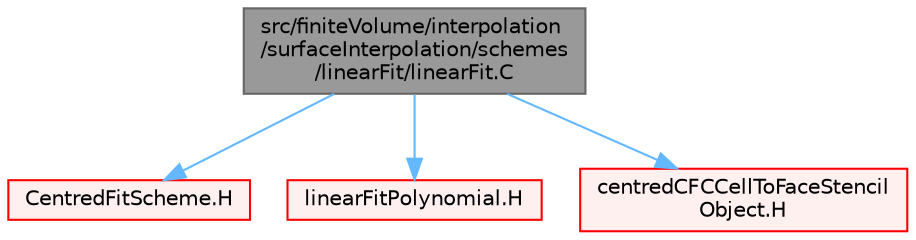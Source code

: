 digraph "src/finiteVolume/interpolation/surfaceInterpolation/schemes/linearFit/linearFit.C"
{
 // LATEX_PDF_SIZE
  bgcolor="transparent";
  edge [fontname=Helvetica,fontsize=10,labelfontname=Helvetica,labelfontsize=10];
  node [fontname=Helvetica,fontsize=10,shape=box,height=0.2,width=0.4];
  Node1 [id="Node000001",label="src/finiteVolume/interpolation\l/surfaceInterpolation/schemes\l/linearFit/linearFit.C",height=0.2,width=0.4,color="gray40", fillcolor="grey60", style="filled", fontcolor="black",tooltip=" "];
  Node1 -> Node2 [id="edge1_Node000001_Node000002",color="steelblue1",style="solid",tooltip=" "];
  Node2 [id="Node000002",label="CentredFitScheme.H",height=0.2,width=0.4,color="red", fillcolor="#FFF0F0", style="filled",URL="$CentredFitScheme_8H.html",tooltip=" "];
  Node1 -> Node346 [id="edge2_Node000001_Node000346",color="steelblue1",style="solid",tooltip=" "];
  Node346 [id="Node000346",label="linearFitPolynomial.H",height=0.2,width=0.4,color="red", fillcolor="#FFF0F0", style="filled",URL="$linearFitPolynomial_8H.html",tooltip=" "];
  Node1 -> Node347 [id="edge3_Node000001_Node000347",color="steelblue1",style="solid",tooltip=" "];
  Node347 [id="Node000347",label="centredCFCCellToFaceStencil\lObject.H",height=0.2,width=0.4,color="red", fillcolor="#FFF0F0", style="filled",URL="$centredCFCCellToFaceStencilObject_8H.html",tooltip=" "];
}
